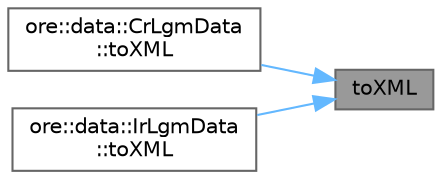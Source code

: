 digraph "toXML"
{
 // INTERACTIVE_SVG=YES
 // LATEX_PDF_SIZE
  bgcolor="transparent";
  edge [fontname=Helvetica,fontsize=10,labelfontname=Helvetica,labelfontsize=10];
  node [fontname=Helvetica,fontsize=10,shape=box,height=0.2,width=0.4];
  rankdir="RL";
  Node1 [label="toXML",height=0.2,width=0.4,color="gray40", fillcolor="grey60", style="filled", fontcolor="black",tooltip=" "];
  Node1 -> Node2 [dir="back",color="steelblue1",style="solid"];
  Node2 [label="ore::data::CrLgmData\l::toXML",height=0.2,width=0.4,color="grey40", fillcolor="white", style="filled",URL="$classore_1_1data_1_1_cr_lgm_data.html#a7efefb9270d6c4933e4c96de0771f17a",tooltip=" "];
  Node1 -> Node3 [dir="back",color="steelblue1",style="solid"];
  Node3 [label="ore::data::IrLgmData\l::toXML",height=0.2,width=0.4,color="grey40", fillcolor="white", style="filled",URL="$classore_1_1data_1_1_ir_lgm_data.html#a7efefb9270d6c4933e4c96de0771f17a",tooltip=" "];
}
